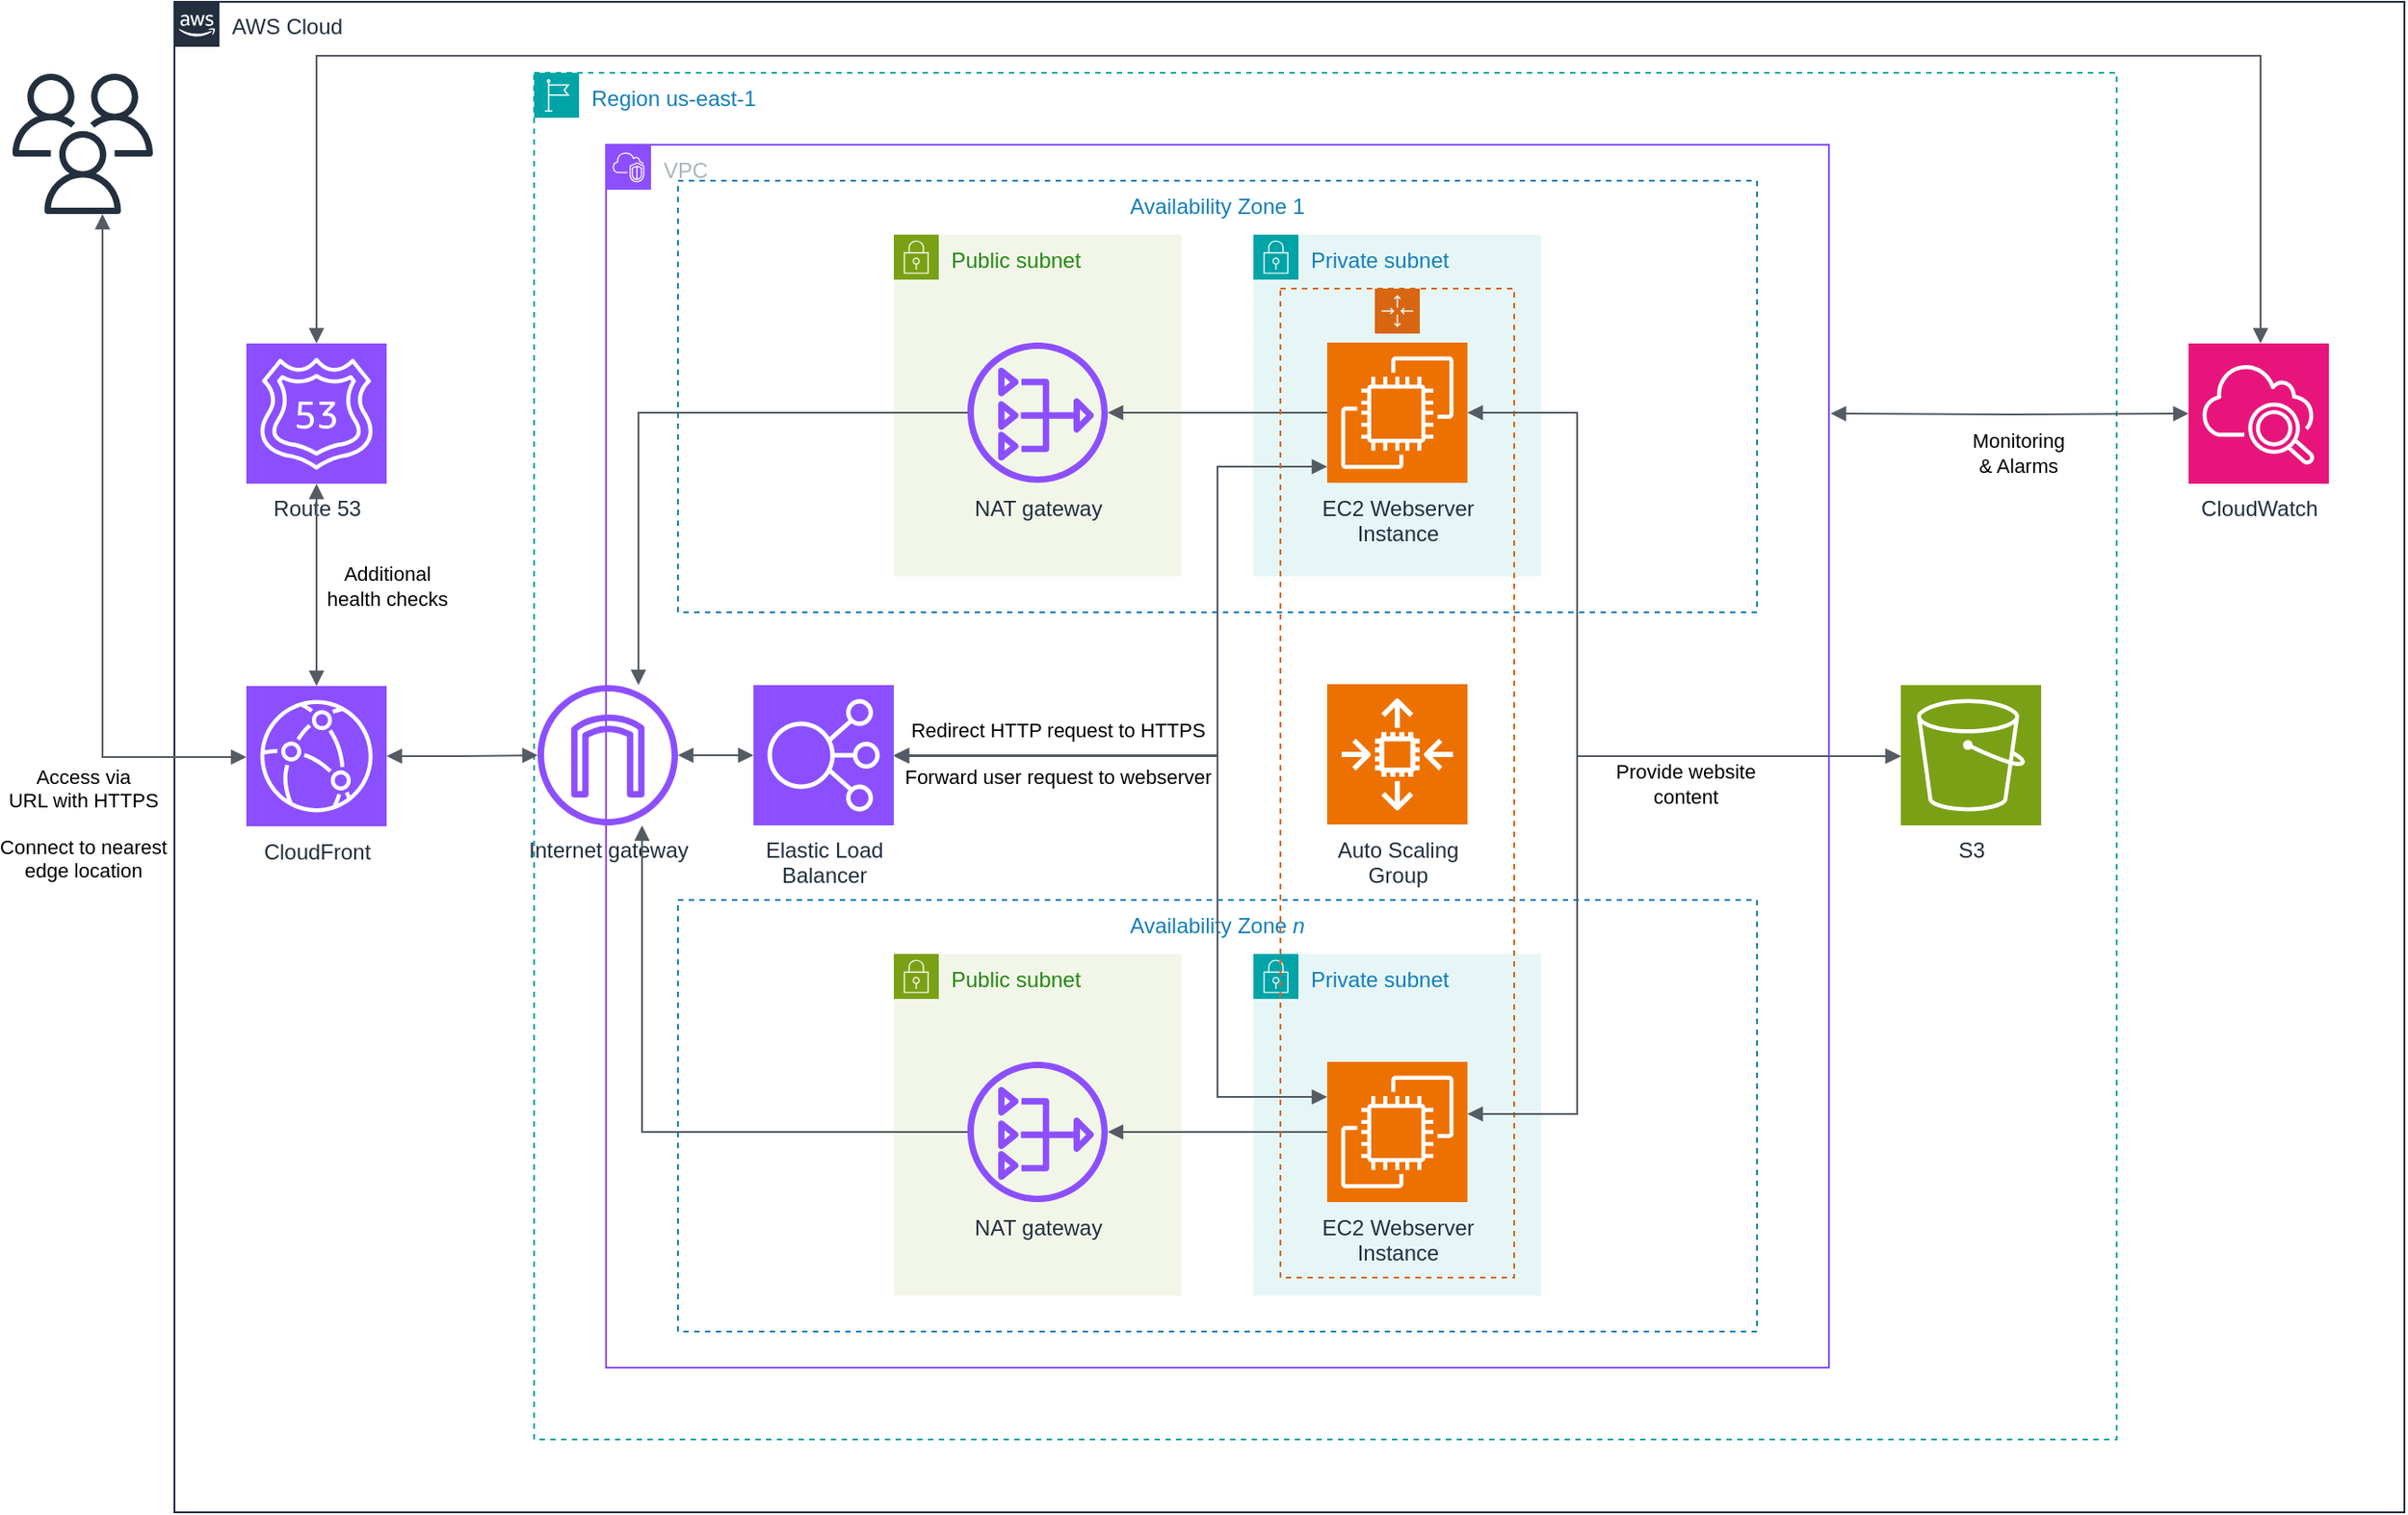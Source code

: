 <mxfile version="28.1.1">
  <diagram name="Page-1" id="efBgUYCpng5PkKpcYZrM">
    <mxGraphModel dx="1382" dy="606" grid="1" gridSize="10" guides="1" tooltips="1" connect="1" arrows="1" fold="1" page="1" pageScale="1" pageWidth="4681" pageHeight="3300" math="0" shadow="0">
      <root>
        <mxCell id="0" />
        <mxCell id="1" parent="0" />
        <mxCell id="yOGMa0b0r7lXB7wIK1G4-1" value="AWS Cloud" style="points=[[0,0],[0.25,0],[0.5,0],[0.75,0],[1,0],[1,0.25],[1,0.5],[1,0.75],[1,1],[0.75,1],[0.5,1],[0.25,1],[0,1],[0,0.75],[0,0.5],[0,0.25]];outlineConnect=0;gradientColor=none;html=1;whiteSpace=wrap;fontSize=12;fontStyle=0;container=1;pointerEvents=0;collapsible=0;recursiveResize=0;shape=mxgraph.aws4.group;grIcon=mxgraph.aws4.group_aws_cloud_alt;strokeColor=#232F3E;fillColor=none;verticalAlign=top;align=left;spacingLeft=30;fontColor=#232F3E;dashed=0;" parent="1" vertex="1">
          <mxGeometry x="120" y="240" width="1240" height="840" as="geometry" />
        </mxCell>
        <mxCell id="LyuqNalALGvuG2NP7ksM-8" value="CloudWatch" style="sketch=0;points=[[0,0,0],[0.25,0,0],[0.5,0,0],[0.75,0,0],[1,0,0],[0,1,0],[0.25,1,0],[0.5,1,0],[0.75,1,0],[1,1,0],[0,0.25,0],[0,0.5,0],[0,0.75,0],[1,0.25,0],[1,0.5,0],[1,0.75,0]];points=[[0,0,0],[0.25,0,0],[0.5,0,0],[0.75,0,0],[1,0,0],[0,1,0],[0.25,1,0],[0.5,1,0],[0.75,1,0],[1,1,0],[0,0.25,0],[0,0.5,0],[0,0.75,0],[1,0.25,0],[1,0.5,0],[1,0.75,0]];outlineConnect=0;fontColor=#232F3E;fillColor=#E7157B;strokeColor=#ffffff;dashed=0;verticalLabelPosition=bottom;verticalAlign=top;align=center;html=1;fontSize=12;fontStyle=0;aspect=fixed;shape=mxgraph.aws4.resourceIcon;resIcon=mxgraph.aws4.cloudwatch_2;" parent="yOGMa0b0r7lXB7wIK1G4-1" vertex="1">
          <mxGeometry x="1120" y="190" width="78" height="78" as="geometry" />
        </mxCell>
        <mxCell id="yOGMa0b0r7lXB7wIK1G4-2" value="Region us-east-1" style="points=[[0,0],[0.25,0],[0.5,0],[0.75,0],[1,0],[1,0.25],[1,0.5],[1,0.75],[1,1],[0.75,1],[0.5,1],[0.25,1],[0,1],[0,0.75],[0,0.5],[0,0.25]];outlineConnect=0;gradientColor=none;html=1;whiteSpace=wrap;fontSize=12;fontStyle=0;container=1;pointerEvents=0;collapsible=0;recursiveResize=0;shape=mxgraph.aws4.group;grIcon=mxgraph.aws4.group_region;strokeColor=#00A4A6;fillColor=none;verticalAlign=top;align=left;spacingLeft=30;fontColor=#147EBA;dashed=1;" parent="yOGMa0b0r7lXB7wIK1G4-1" vertex="1">
          <mxGeometry x="200" y="39.5" width="880" height="760" as="geometry" />
        </mxCell>
        <mxCell id="yOGMa0b0r7lXB7wIK1G4-3" value="VPC" style="points=[[0,0],[0.25,0],[0.5,0],[0.75,0],[1,0],[1,0.25],[1,0.5],[1,0.75],[1,1],[0.75,1],[0.5,1],[0.25,1],[0,1],[0,0.75],[0,0.5],[0,0.25]];outlineConnect=0;gradientColor=none;html=1;whiteSpace=wrap;fontSize=12;fontStyle=0;container=1;pointerEvents=0;collapsible=0;recursiveResize=0;shape=mxgraph.aws4.group;grIcon=mxgraph.aws4.group_vpc2;strokeColor=#8C4FFF;fillColor=none;verticalAlign=top;align=left;spacingLeft=30;fontColor=#AAB7B8;dashed=0;" parent="yOGMa0b0r7lXB7wIK1G4-2" vertex="1">
          <mxGeometry x="40" y="40" width="680" height="680" as="geometry" />
        </mxCell>
        <mxCell id="yOGMa0b0r7lXB7wIK1G4-29" value="Private subnet" style="points=[[0,0],[0.25,0],[0.5,0],[0.75,0],[1,0],[1,0.25],[1,0.5],[1,0.75],[1,1],[0.75,1],[0.5,1],[0.25,1],[0,1],[0,0.75],[0,0.5],[0,0.25]];outlineConnect=0;gradientColor=none;html=1;whiteSpace=wrap;fontSize=12;fontStyle=0;container=1;pointerEvents=0;collapsible=0;recursiveResize=0;shape=mxgraph.aws4.group;grIcon=mxgraph.aws4.group_security_group;grStroke=0;strokeColor=#00A4A6;fillColor=#E6F6F7;verticalAlign=top;align=left;spacingLeft=30;fontColor=#147EBA;dashed=0;" parent="yOGMa0b0r7lXB7wIK1G4-3" vertex="1">
          <mxGeometry x="360" y="450" width="160" height="190" as="geometry" />
        </mxCell>
        <mxCell id="yOGMa0b0r7lXB7wIK1G4-12" value="Availability Zone 1" style="fillColor=none;strokeColor=#147EBA;dashed=1;verticalAlign=top;fontStyle=0;fontColor=#147EBA;whiteSpace=wrap;html=1;" parent="yOGMa0b0r7lXB7wIK1G4-3" vertex="1">
          <mxGeometry x="40" y="20" width="600" height="240" as="geometry" />
        </mxCell>
        <mxCell id="yOGMa0b0r7lXB7wIK1G4-13" value="Availability Zone &lt;i&gt;n&lt;/i&gt;" style="fillColor=none;strokeColor=#147EBA;dashed=1;verticalAlign=top;fontStyle=0;fontColor=#147EBA;whiteSpace=wrap;html=1;" parent="yOGMa0b0r7lXB7wIK1G4-3" vertex="1">
          <mxGeometry x="40" y="420" width="600" height="240" as="geometry" />
        </mxCell>
        <mxCell id="yOGMa0b0r7lXB7wIK1G4-25" value="Public subnet" style="points=[[0,0],[0.25,0],[0.5,0],[0.75,0],[1,0],[1,0.25],[1,0.5],[1,0.75],[1,1],[0.75,1],[0.5,1],[0.25,1],[0,1],[0,0.75],[0,0.5],[0,0.25]];outlineConnect=0;gradientColor=none;html=1;whiteSpace=wrap;fontSize=12;fontStyle=0;container=1;pointerEvents=0;collapsible=0;recursiveResize=0;shape=mxgraph.aws4.group;grIcon=mxgraph.aws4.group_security_group;grStroke=0;strokeColor=#7AA116;fillColor=#F2F6E8;verticalAlign=top;align=left;spacingLeft=30;fontColor=#248814;dashed=0;" parent="yOGMa0b0r7lXB7wIK1G4-3" vertex="1">
          <mxGeometry x="160" y="450" width="160" height="190" as="geometry" />
        </mxCell>
        <mxCell id="yOGMa0b0r7lXB7wIK1G4-31" value="" style="edgeStyle=orthogonalEdgeStyle;html=1;endArrow=block;elbow=vertical;startArrow=block;startFill=1;endFill=1;strokeColor=#545B64;rounded=0;entryX=0;entryY=0.25;entryDx=0;entryDy=0;entryPerimeter=0;" parent="yOGMa0b0r7lXB7wIK1G4-3" source="LyuqNalALGvuG2NP7ksM-10" target="LyuqNalALGvuG2NP7ksM-5" edge="1">
          <mxGeometry width="100" relative="1" as="geometry">
            <mxPoint x="460" y="340" as="sourcePoint" />
            <mxPoint x="560" y="340" as="targetPoint" />
            <Array as="points">
              <mxPoint x="129" y="340" />
              <mxPoint x="340" y="340" />
              <mxPoint x="340" y="520" />
            </Array>
          </mxGeometry>
        </mxCell>
        <mxCell id="yOGMa0b0r7lXB7wIK1G4-34" value="" style="edgeStyle=orthogonalEdgeStyle;html=1;endArrow=none;elbow=vertical;startArrow=block;startFill=1;strokeColor=#545B64;rounded=0;" parent="yOGMa0b0r7lXB7wIK1G4-3" source="LyuqNalALGvuG2NP7ksM-12" target="LyuqNalALGvuG2NP7ksM-5" edge="1">
          <mxGeometry width="100" relative="1" as="geometry">
            <mxPoint x="460" y="340" as="sourcePoint" />
            <mxPoint x="560" y="340" as="targetPoint" />
          </mxGeometry>
        </mxCell>
        <mxCell id="LyuqNalALGvuG2NP7ksM-10" value="Elastic Load&lt;div&gt;Balancer&lt;/div&gt;" style="sketch=0;points=[[0,0,0],[0.25,0,0],[0.5,0,0],[0.75,0,0],[1,0,0],[0,1,0],[0.25,1,0],[0.5,1,0],[0.75,1,0],[1,1,0],[0,0.25,0],[0,0.5,0],[0,0.75,0],[1,0.25,0],[1,0.5,0],[1,0.75,0]];outlineConnect=0;fontColor=#232F3E;fillColor=#8C4FFF;strokeColor=#ffffff;dashed=0;verticalLabelPosition=bottom;verticalAlign=top;align=center;html=1;fontSize=12;fontStyle=0;aspect=fixed;shape=mxgraph.aws4.resourceIcon;resIcon=mxgraph.aws4.elastic_load_balancing;" parent="yOGMa0b0r7lXB7wIK1G4-3" vertex="1">
          <mxGeometry x="82" y="300.5" width="78" height="78" as="geometry" />
        </mxCell>
        <mxCell id="LyuqNalALGvuG2NP7ksM-13" value="Internet gateway" style="sketch=0;outlineConnect=0;fontColor=#232F3E;gradientColor=none;fillColor=#8C4FFF;strokeColor=none;dashed=0;verticalLabelPosition=bottom;verticalAlign=top;align=center;html=1;fontSize=12;fontStyle=0;aspect=fixed;pointerEvents=1;shape=mxgraph.aws4.internet_gateway;" parent="yOGMa0b0r7lXB7wIK1G4-3" vertex="1">
          <mxGeometry x="-38" y="300.5" width="78" height="78" as="geometry" />
        </mxCell>
        <mxCell id="yOGMa0b0r7lXB7wIK1G4-37" value="" style="edgeStyle=orthogonalEdgeStyle;html=1;endArrow=none;elbow=vertical;startArrow=block;startFill=1;strokeColor=#545B64;rounded=0;" parent="yOGMa0b0r7lXB7wIK1G4-3" source="LyuqNalALGvuG2NP7ksM-13" target="LyuqNalALGvuG2NP7ksM-12" edge="1">
          <mxGeometry width="100" relative="1" as="geometry">
            <mxPoint x="-130" y="470" as="sourcePoint" />
            <mxPoint x="560" y="340" as="targetPoint" />
            <Array as="points">
              <mxPoint x="20" y="549" />
            </Array>
          </mxGeometry>
        </mxCell>
        <mxCell id="yOGMa0b0r7lXB7wIK1G4-27" value="" style="edgeStyle=orthogonalEdgeStyle;html=1;endArrow=block;elbow=vertical;startArrow=block;startFill=1;endFill=1;strokeColor=#545B64;rounded=0;" parent="yOGMa0b0r7lXB7wIK1G4-3" source="LyuqNalALGvuG2NP7ksM-13" target="LyuqNalALGvuG2NP7ksM-10" edge="1">
          <mxGeometry width="100" relative="1" as="geometry">
            <mxPoint x="460" y="340" as="sourcePoint" />
            <mxPoint x="560" y="340" as="targetPoint" />
          </mxGeometry>
        </mxCell>
        <mxCell id="yOGMa0b0r7lXB7wIK1G4-28" value="Private subnet" style="points=[[0,0],[0.25,0],[0.5,0],[0.75,0],[1,0],[1,0.25],[1,0.5],[1,0.75],[1,1],[0.75,1],[0.5,1],[0.25,1],[0,1],[0,0.75],[0,0.5],[0,0.25]];outlineConnect=0;gradientColor=none;html=1;whiteSpace=wrap;fontSize=12;fontStyle=0;container=1;pointerEvents=0;collapsible=0;recursiveResize=0;shape=mxgraph.aws4.group;grIcon=mxgraph.aws4.group_security_group;grStroke=0;strokeColor=#00A4A6;fillColor=#E6F6F7;verticalAlign=top;align=left;spacingLeft=30;fontColor=#147EBA;dashed=0;" parent="yOGMa0b0r7lXB7wIK1G4-3" vertex="1">
          <mxGeometry x="360" y="50" width="160" height="190" as="geometry" />
        </mxCell>
        <mxCell id="LyuqNalALGvuG2NP7ksM-4" value="EC2 Webserver&lt;div&gt;Instance&lt;/div&gt;" style="sketch=0;points=[[0,0,0],[0.25,0,0],[0.5,0,0],[0.75,0,0],[1,0,0],[0,1,0],[0.25,1,0],[0.5,1,0],[0.75,1,0],[1,1,0],[0,0.25,0],[0,0.5,0],[0,0.75,0],[1,0.25,0],[1,0.5,0],[1,0.75,0]];outlineConnect=0;fontColor=#232F3E;fillColor=#ED7100;strokeColor=#ffffff;dashed=0;verticalLabelPosition=bottom;verticalAlign=top;align=center;html=1;fontSize=12;fontStyle=0;aspect=fixed;shape=mxgraph.aws4.resourceIcon;resIcon=mxgraph.aws4.ec2;" parent="yOGMa0b0r7lXB7wIK1G4-28" vertex="1">
          <mxGeometry x="41" y="60" width="78" height="78" as="geometry" />
        </mxCell>
        <mxCell id="yOGMa0b0r7lXB7wIK1G4-23" value="Public subnet" style="points=[[0,0],[0.25,0],[0.5,0],[0.75,0],[1,0],[1,0.25],[1,0.5],[1,0.75],[1,1],[0.75,1],[0.5,1],[0.25,1],[0,1],[0,0.75],[0,0.5],[0,0.25]];outlineConnect=0;gradientColor=none;html=1;whiteSpace=wrap;fontSize=12;fontStyle=0;container=1;pointerEvents=0;collapsible=0;recursiveResize=0;shape=mxgraph.aws4.group;grIcon=mxgraph.aws4.group_security_group;grStroke=0;strokeColor=#7AA116;fillColor=#F2F6E8;verticalAlign=top;align=left;spacingLeft=30;fontColor=#248814;dashed=0;" parent="yOGMa0b0r7lXB7wIK1G4-3" vertex="1">
          <mxGeometry x="160" y="50" width="160" height="190" as="geometry" />
        </mxCell>
        <mxCell id="yOGMa0b0r7lXB7wIK1G4-35" value="" style="edgeStyle=orthogonalEdgeStyle;html=1;endArrow=none;elbow=vertical;startArrow=block;startFill=1;strokeColor=#545B64;rounded=0;entryX=0;entryY=0.5;entryDx=0;entryDy=0;entryPerimeter=0;" parent="yOGMa0b0r7lXB7wIK1G4-3" source="LyuqNalALGvuG2NP7ksM-11" target="LyuqNalALGvuG2NP7ksM-4" edge="1">
          <mxGeometry width="100" relative="1" as="geometry">
            <mxPoint x="460" y="320" as="sourcePoint" />
            <mxPoint x="560" y="320" as="targetPoint" />
          </mxGeometry>
        </mxCell>
        <mxCell id="LyuqNalALGvuG2NP7ksM-11" value="NAT gateway" style="sketch=0;outlineConnect=0;fontColor=#232F3E;gradientColor=none;fillColor=#8C4FFF;strokeColor=none;dashed=0;verticalLabelPosition=bottom;verticalAlign=top;align=center;html=1;fontSize=12;fontStyle=0;aspect=fixed;pointerEvents=1;shape=mxgraph.aws4.nat_gateway;" parent="yOGMa0b0r7lXB7wIK1G4-3" vertex="1">
          <mxGeometry x="201" y="110" width="78" height="78" as="geometry" />
        </mxCell>
        <mxCell id="yOGMa0b0r7lXB7wIK1G4-33" value="" style="edgeStyle=orthogonalEdgeStyle;html=1;endArrow=block;elbow=vertical;startArrow=block;startFill=1;endFill=1;strokeColor=#545B64;rounded=0;" parent="yOGMa0b0r7lXB7wIK1G4-3" source="LyuqNalALGvuG2NP7ksM-10" target="LyuqNalALGvuG2NP7ksM-4" edge="1">
          <mxGeometry width="100" relative="1" as="geometry">
            <mxPoint x="460" y="340" as="sourcePoint" />
            <mxPoint x="560" y="340" as="targetPoint" />
            <Array as="points">
              <mxPoint x="340" y="340" />
              <mxPoint x="340" y="179" />
            </Array>
          </mxGeometry>
        </mxCell>
        <mxCell id="LyuqNalALGvuG2NP7ksM-26" value="Redirect HTTP request to HTTPS&lt;div&gt;&lt;br&gt;&lt;/div&gt;&lt;div&gt;Forward user request to webserver&lt;/div&gt;" style="edgeLabel;html=1;align=center;verticalAlign=middle;resizable=0;points=[];labelBackgroundColor=none;" parent="yOGMa0b0r7lXB7wIK1G4-33" vertex="1" connectable="0">
          <mxGeometry x="-0.869" y="1" relative="1" as="geometry">
            <mxPoint x="64" as="offset" />
          </mxGeometry>
        </mxCell>
        <mxCell id="yOGMa0b0r7lXB7wIK1G4-21" value="" style="points=[[0,0],[0.25,0],[0.5,0],[0.75,0],[1,0],[1,0.25],[1,0.5],[1,0.75],[1,1],[0.75,1],[0.5,1],[0.25,1],[0,1],[0,0.75],[0,0.5],[0,0.25]];outlineConnect=0;gradientColor=none;html=1;whiteSpace=wrap;fontSize=12;fontStyle=0;container=1;pointerEvents=0;collapsible=0;recursiveResize=0;shape=mxgraph.aws4.groupCenter;grIcon=mxgraph.aws4.group_auto_scaling_group;grStroke=1;strokeColor=#D86613;fillColor=none;verticalAlign=top;align=center;fontColor=#D86613;dashed=1;spacingTop=25;" parent="yOGMa0b0r7lXB7wIK1G4-3" vertex="1">
          <mxGeometry x="375" y="80" width="130" height="550" as="geometry" />
        </mxCell>
        <mxCell id="LyuqNalALGvuG2NP7ksM-5" value="EC2 Webserver&lt;div&gt;Instance&lt;/div&gt;" style="sketch=0;points=[[0,0,0],[0.25,0,0],[0.5,0,0],[0.75,0,0],[1,0,0],[0,1,0],[0.25,1,0],[0.5,1,0],[0.75,1,0],[1,1,0],[0,0.25,0],[0,0.5,0],[0,0.75,0],[1,0.25,0],[1,0.5,0],[1,0.75,0]];outlineConnect=0;fontColor=#232F3E;fillColor=#ED7100;strokeColor=#ffffff;dashed=0;verticalLabelPosition=bottom;verticalAlign=top;align=center;html=1;fontSize=12;fontStyle=0;aspect=fixed;shape=mxgraph.aws4.resourceIcon;resIcon=mxgraph.aws4.ec2;" parent="yOGMa0b0r7lXB7wIK1G4-21" vertex="1">
          <mxGeometry x="26" y="430" width="78" height="78" as="geometry" />
        </mxCell>
        <mxCell id="LyuqNalALGvuG2NP7ksM-7" value="Auto Scaling&lt;div&gt;Group&lt;/div&gt;" style="sketch=0;points=[[0,0,0],[0.25,0,0],[0.5,0,0],[0.75,0,0],[1,0,0],[0,1,0],[0.25,1,0],[0.5,1,0],[0.75,1,0],[1,1,0],[0,0.25,0],[0,0.5,0],[0,0.75,0],[1,0.25,0],[1,0.5,0],[1,0.75,0]];outlineConnect=0;fontColor=#232F3E;fillColor=#ED7100;strokeColor=#ffffff;dashed=0;verticalLabelPosition=bottom;verticalAlign=top;align=center;html=1;fontSize=12;fontStyle=0;aspect=fixed;shape=mxgraph.aws4.resourceIcon;resIcon=mxgraph.aws4.auto_scaling2;" parent="yOGMa0b0r7lXB7wIK1G4-21" vertex="1">
          <mxGeometry x="26" y="220" width="78" height="78" as="geometry" />
        </mxCell>
        <mxCell id="yOGMa0b0r7lXB7wIK1G4-36" value="" style="edgeStyle=orthogonalEdgeStyle;html=1;endArrow=none;elbow=vertical;startArrow=block;startFill=1;strokeColor=#545B64;rounded=0;" parent="yOGMa0b0r7lXB7wIK1G4-3" source="LyuqNalALGvuG2NP7ksM-13" target="LyuqNalALGvuG2NP7ksM-11" edge="1">
          <mxGeometry width="100" relative="1" as="geometry">
            <mxPoint x="460" y="340" as="sourcePoint" />
            <mxPoint x="560" y="340" as="targetPoint" />
            <Array as="points">
              <mxPoint x="18" y="149" />
            </Array>
          </mxGeometry>
        </mxCell>
        <mxCell id="LyuqNalALGvuG2NP7ksM-12" value="NAT gateway" style="sketch=0;outlineConnect=0;fontColor=#232F3E;gradientColor=none;fillColor=#8C4FFF;strokeColor=none;dashed=0;verticalLabelPosition=bottom;verticalAlign=top;align=center;html=1;fontSize=12;fontStyle=0;aspect=fixed;pointerEvents=1;shape=mxgraph.aws4.nat_gateway;" parent="yOGMa0b0r7lXB7wIK1G4-3" vertex="1">
          <mxGeometry x="201" y="510" width="78" height="78" as="geometry" />
        </mxCell>
        <mxCell id="LyuqNalALGvuG2NP7ksM-9" value="S3" style="sketch=0;points=[[0,0,0],[0.25,0,0],[0.5,0,0],[0.75,0,0],[1,0,0],[0,1,0],[0.25,1,0],[0.5,1,0],[0.75,1,0],[1,1,0],[0,0.25,0],[0,0.5,0],[0,0.75,0],[1,0.25,0],[1,0.5,0],[1,0.75,0]];outlineConnect=0;fontColor=#232F3E;fillColor=#7AA116;strokeColor=#ffffff;dashed=0;verticalLabelPosition=bottom;verticalAlign=top;align=center;html=1;fontSize=12;fontStyle=0;aspect=fixed;shape=mxgraph.aws4.resourceIcon;resIcon=mxgraph.aws4.s3;" parent="yOGMa0b0r7lXB7wIK1G4-2" vertex="1">
          <mxGeometry x="760" y="340.5" width="78" height="78" as="geometry" />
        </mxCell>
        <mxCell id="LyuqNalALGvuG2NP7ksM-15" value="" style="edgeStyle=orthogonalEdgeStyle;html=1;endArrow=block;elbow=vertical;startArrow=block;startFill=1;endFill=1;strokeColor=#545B64;rounded=0;exitX=1;exitY=0.5;exitDx=0;exitDy=0;exitPerimeter=0;" parent="yOGMa0b0r7lXB7wIK1G4-2" source="LyuqNalALGvuG2NP7ksM-4" target="LyuqNalALGvuG2NP7ksM-9" edge="1">
          <mxGeometry width="100" relative="1" as="geometry">
            <mxPoint x="520" y="310" as="sourcePoint" />
            <mxPoint x="620" y="310" as="targetPoint" />
            <Array as="points">
              <mxPoint x="580" y="189" />
              <mxPoint x="580" y="380" />
            </Array>
          </mxGeometry>
        </mxCell>
        <mxCell id="LyuqNalALGvuG2NP7ksM-16" value="" style="edgeStyle=orthogonalEdgeStyle;html=1;endArrow=block;elbow=vertical;startArrow=block;startFill=1;endFill=1;strokeColor=#545B64;rounded=0;" parent="yOGMa0b0r7lXB7wIK1G4-2" source="LyuqNalALGvuG2NP7ksM-5" target="LyuqNalALGvuG2NP7ksM-9" edge="1">
          <mxGeometry width="100" relative="1" as="geometry">
            <mxPoint x="520" y="310" as="sourcePoint" />
            <mxPoint x="620" y="310" as="targetPoint" />
            <Array as="points">
              <mxPoint x="580" y="579" />
              <mxPoint x="580" y="380" />
            </Array>
          </mxGeometry>
        </mxCell>
        <mxCell id="LyuqNalALGvuG2NP7ksM-23" value="Provide website&lt;div&gt;content&lt;/div&gt;" style="edgeLabel;html=1;align=center;verticalAlign=middle;resizable=0;points=[];labelBackgroundColor=none;" parent="LyuqNalALGvuG2NP7ksM-16" vertex="1" connectable="0">
          <mxGeometry x="0.416" relative="1" as="geometry">
            <mxPoint x="8" y="15" as="offset" />
          </mxGeometry>
        </mxCell>
        <mxCell id="LyuqNalALGvuG2NP7ksM-14" value="" style="edgeStyle=orthogonalEdgeStyle;html=1;endArrow=block;elbow=vertical;startArrow=block;startFill=1;endFill=1;strokeColor=#545B64;rounded=0;" parent="yOGMa0b0r7lXB7wIK1G4-1" target="LyuqNalALGvuG2NP7ksM-8" edge="1">
          <mxGeometry width="100" relative="1" as="geometry">
            <mxPoint x="921" y="229" as="sourcePoint" />
            <mxPoint x="820" y="349.5" as="targetPoint" />
          </mxGeometry>
        </mxCell>
        <mxCell id="LyuqNalALGvuG2NP7ksM-20" value="Monitoring&lt;div&gt;&amp;amp; Alarms&lt;/div&gt;" style="edgeLabel;html=1;align=center;verticalAlign=middle;resizable=0;points=[];labelBackgroundColor=none;" parent="LyuqNalALGvuG2NP7ksM-14" vertex="1" connectable="0">
          <mxGeometry x="0.057" y="-2" relative="1" as="geometry">
            <mxPoint x="-1" y="20" as="offset" />
          </mxGeometry>
        </mxCell>
        <mxCell id="LyuqNalALGvuG2NP7ksM-1" value="CloudFront" style="sketch=0;points=[[0,0,0],[0.25,0,0],[0.5,0,0],[0.75,0,0],[1,0,0],[0,1,0],[0.25,1,0],[0.5,1,0],[0.75,1,0],[1,1,0],[0,0.25,0],[0,0.5,0],[0,0.75,0],[1,0.25,0],[1,0.5,0],[1,0.75,0]];outlineConnect=0;fontColor=#232F3E;fillColor=#8C4FFF;strokeColor=#ffffff;dashed=0;verticalLabelPosition=bottom;verticalAlign=top;align=center;html=1;fontSize=12;fontStyle=0;aspect=fixed;shape=mxgraph.aws4.resourceIcon;resIcon=mxgraph.aws4.cloudfront;" parent="yOGMa0b0r7lXB7wIK1G4-1" vertex="1">
          <mxGeometry x="40" y="380.5" width="78" height="78" as="geometry" />
        </mxCell>
        <mxCell id="LyuqNalALGvuG2NP7ksM-2" value="Route 53" style="sketch=0;points=[[0,0,0],[0.25,0,0],[0.5,0,0],[0.75,0,0],[1,0,0],[0,1,0],[0.25,1,0],[0.5,1,0],[0.75,1,0],[1,1,0],[0,0.25,0],[0,0.5,0],[0,0.75,0],[1,0.25,0],[1,0.5,0],[1,0.75,0]];outlineConnect=0;fontColor=#232F3E;fillColor=#8C4FFF;strokeColor=#ffffff;dashed=0;verticalLabelPosition=bottom;verticalAlign=top;align=center;html=1;fontSize=12;fontStyle=0;aspect=fixed;shape=mxgraph.aws4.resourceIcon;resIcon=mxgraph.aws4.route_53;" parent="yOGMa0b0r7lXB7wIK1G4-1" vertex="1">
          <mxGeometry x="40" y="190" width="78" height="78" as="geometry" />
        </mxCell>
        <mxCell id="LyuqNalALGvuG2NP7ksM-3" value="" style="edgeStyle=orthogonalEdgeStyle;html=1;endArrow=block;elbow=vertical;startArrow=block;startFill=1;endFill=1;strokeColor=#545B64;rounded=0;" parent="yOGMa0b0r7lXB7wIK1G4-1" source="LyuqNalALGvuG2NP7ksM-2" target="LyuqNalALGvuG2NP7ksM-1" edge="1">
          <mxGeometry width="100" relative="1" as="geometry">
            <mxPoint x="680" y="212" as="sourcePoint" />
            <mxPoint x="780" y="212" as="targetPoint" />
          </mxGeometry>
        </mxCell>
        <mxCell id="LyuqNalALGvuG2NP7ksM-24" value="Additional&lt;div&gt;health checks&lt;/div&gt;" style="edgeLabel;html=1;align=center;verticalAlign=middle;resizable=0;points=[];labelBackgroundColor=none;" parent="LyuqNalALGvuG2NP7ksM-3" vertex="1" connectable="0">
          <mxGeometry x="0.008" y="1" relative="1" as="geometry">
            <mxPoint x="38" as="offset" />
          </mxGeometry>
        </mxCell>
        <mxCell id="yOGMa0b0r7lXB7wIK1G4-11" value="" style="edgeStyle=orthogonalEdgeStyle;html=1;endArrow=block;elbow=vertical;startArrow=block;startFill=1;endFill=1;strokeColor=#545B64;rounded=0;" parent="yOGMa0b0r7lXB7wIK1G4-1" source="LyuqNalALGvuG2NP7ksM-1" target="LyuqNalALGvuG2NP7ksM-13" edge="1">
          <mxGeometry width="100" relative="1" as="geometry">
            <mxPoint x="540" y="369.5" as="sourcePoint" />
            <mxPoint x="640" y="369.5" as="targetPoint" />
          </mxGeometry>
        </mxCell>
        <mxCell id="LyuqNalALGvuG2NP7ksM-25" value="" style="edgeStyle=orthogonalEdgeStyle;html=1;endArrow=block;elbow=vertical;startArrow=block;startFill=1;endFill=1;strokeColor=#545B64;rounded=0;" parent="yOGMa0b0r7lXB7wIK1G4-1" source="LyuqNalALGvuG2NP7ksM-2" target="LyuqNalALGvuG2NP7ksM-8" edge="1">
          <mxGeometry width="100" relative="1" as="geometry">
            <mxPoint x="520" y="320" as="sourcePoint" />
            <mxPoint x="620" y="320" as="targetPoint" />
            <Array as="points">
              <mxPoint x="79" y="30" />
              <mxPoint x="1160" y="30" />
            </Array>
          </mxGeometry>
        </mxCell>
        <mxCell id="yOGMa0b0r7lXB7wIK1G4-4" value="" style="sketch=0;outlineConnect=0;fontColor=#232F3E;gradientColor=none;fillColor=#232F3D;strokeColor=none;dashed=0;verticalLabelPosition=bottom;verticalAlign=top;align=center;html=1;fontSize=12;fontStyle=0;aspect=fixed;pointerEvents=1;shape=mxgraph.aws4.users;" parent="1" vertex="1">
          <mxGeometry x="30" y="280" width="78" height="78" as="geometry" />
        </mxCell>
        <mxCell id="yOGMa0b0r7lXB7wIK1G4-10" value="" style="edgeStyle=orthogonalEdgeStyle;html=1;endArrow=block;elbow=vertical;startArrow=block;startFill=1;endFill=1;strokeColor=#545B64;rounded=0;entryX=0;entryY=0.5;entryDx=0;entryDy=0;entryPerimeter=0;" parent="1" source="yOGMa0b0r7lXB7wIK1G4-4" target="LyuqNalALGvuG2NP7ksM-1" edge="1">
          <mxGeometry width="100" relative="1" as="geometry">
            <mxPoint x="660" y="530" as="sourcePoint" />
            <mxPoint x="760" y="530" as="targetPoint" />
            <Array as="points">
              <mxPoint x="80" y="660" />
              <mxPoint x="160" y="660" />
            </Array>
          </mxGeometry>
        </mxCell>
        <mxCell id="LyuqNalALGvuG2NP7ksM-21" value="Access&amp;nbsp;&lt;span style=&quot;color: light-dark(rgb(0, 0, 0), rgb(255, 255, 255));&quot;&gt;via&lt;/span&gt;&lt;div&gt;&lt;span style=&quot;color: light-dark(rgb(0, 0, 0), rgb(255, 255, 255));&quot;&gt;URL with HTTPS&lt;/span&gt;&lt;/div&gt;&lt;div&gt;&lt;span style=&quot;color: light-dark(rgb(0, 0, 0), rgb(255, 255, 255));&quot;&gt;&lt;br&gt;&lt;/span&gt;&lt;/div&gt;&lt;div&gt;&lt;span style=&quot;color: light-dark(rgb(0, 0, 0), rgb(255, 255, 255));&quot;&gt;Connect to nearest&lt;/span&gt;&lt;/div&gt;&lt;div&gt;&lt;span style=&quot;color: light-dark(rgb(0, 0, 0), rgb(255, 255, 255));&quot;&gt;edge location&lt;/span&gt;&lt;/div&gt;" style="edgeLabel;html=1;align=center;verticalAlign=middle;resizable=0;points=[];labelBackgroundColor=none;" parent="yOGMa0b0r7lXB7wIK1G4-10" vertex="1" connectable="0">
          <mxGeometry x="0.275" relative="1" as="geometry">
            <mxPoint x="-11" y="95" as="offset" />
          </mxGeometry>
        </mxCell>
      </root>
    </mxGraphModel>
  </diagram>
</mxfile>
